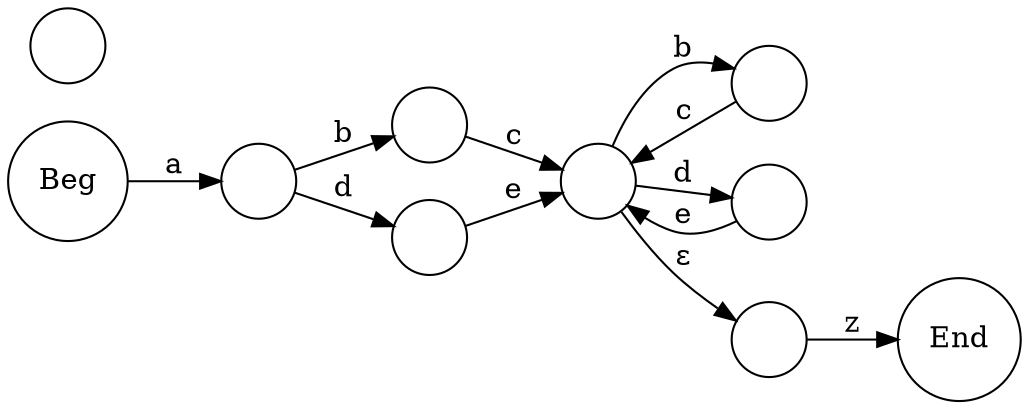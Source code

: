 digraph tokex {
	labelloc="t";
	label="";
	graph [dpi=200];
	rankdir=LR;
	fontname="Helvetica";
	edge [arrowhead=normal,arrowtail=dot];
	node [shape=circle];
	# Auto-generated by Tokex.

	Beg [label="Beg"];
	1 [label=""];
	2 [label=""];
	3 [label=""];
	4 [label=""];
	5 [label=""];
	6 [label=""];
	7 [label=""];
	8 [label=""];
	End [label="End"];
	Beg -> 1 [label="a"];
	1 -> 2 [label="b"];
	1 -> 4 [label="d"];
	2 -> 5 [label="c"];
	4 -> 5 [label="e"];
	5 -> 8 [label=<&epsilon;>];
	5 -> 6 [label="b"];
	5 -> 7 [label="d"];
	8 -> End [label="z"];
	6 -> 5 [label="c"];
	7 -> 5 [label="e"];
}
